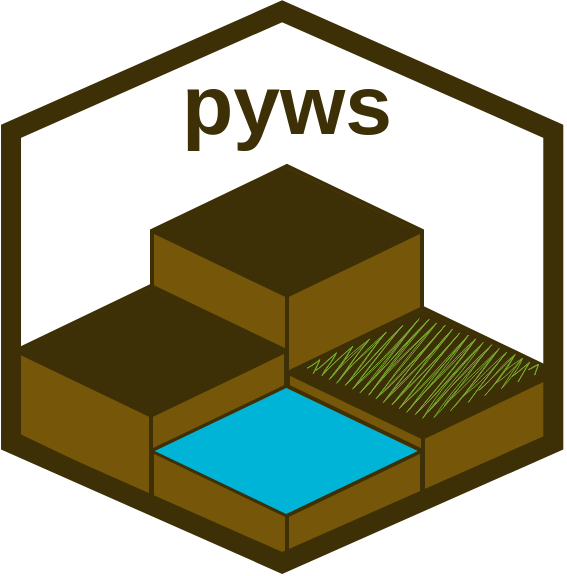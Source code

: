 <mxfile version="13.7.9" type="device"><diagram id="Hqa3ggejNFAUT5y_JU0l" name="Pagina-1"><mxGraphModel dx="838" dy="872" grid="1" gridSize="10" guides="1" tooltips="1" connect="1" arrows="1" fold="1" page="1" pageScale="1" pageWidth="250" pageHeight="350" math="0" shadow="0"><root><mxCell id="0"/><mxCell id="1" parent="0"/><mxCell id="esRrAbyKPl2yhqW-tONx-16" value="" style="html=1;whiteSpace=wrap;shape=isoCube2;backgroundOutline=1;isoAngle=15;fontColor=#ffffff;fillColor=#765709;strokeColor=#3D2F06;strokeWidth=2;" parent="1" vertex="1"><mxGeometry x="439" y="340" width="135" height="132" as="geometry"/></mxCell><mxCell id="esRrAbyKPl2yhqW-tONx-3" value="&lt;font style=&quot;font-size: 42px&quot;&gt;pyws&lt;/font&gt;" style="text;html=1;resizable=0;autosize=1;align=center;verticalAlign=middle;points=[];fillColor=none;strokeColor=none;rounded=0;fontStyle=1;fontSize=42;fontColor=#3D2F06;" parent="1" vertex="1"><mxGeometry x="446.09" y="280" width="120" height="60" as="geometry"/></mxCell><mxCell id="esRrAbyKPl2yhqW-tONx-21" value="" style="html=1;whiteSpace=wrap;shape=isoCube2;backgroundOutline=1;isoAngle=15;fontColor=#ffffff;fillColor=#765709;strokeColor=#3D2F06;strokeWidth=2;" parent="1" vertex="1"><mxGeometry x="507" y="411" width="135" height="95.5" as="geometry"/></mxCell><mxCell id="esRrAbyKPl2yhqW-tONx-22" value="²" style="html=1;whiteSpace=wrap;shape=isoCube2;backgroundOutline=1;isoAngle=15;fontColor=#ffffff;fillColor=#765709;strokeColor=#3D2F06;strokeWidth=2;" parent="1" vertex="1"><mxGeometry x="371" y="400" width="135" height="106.5" as="geometry"/></mxCell><mxCell id="esRrAbyKPl2yhqW-tONx-23" value="" style="html=1;whiteSpace=wrap;shape=isoCube2;backgroundOutline=1;isoAngle=15;fontColor=#ffffff;fillColor=#765709;strokeColor=#3D2F06;strokeWidth=2;" parent="1" vertex="1"><mxGeometry x="439" y="450" width="135" height="89" as="geometry"/></mxCell><mxCell id="b2jyLo8wrbdy5Zm74Aqi-25" value="" style="rhombus;whiteSpace=wrap;html=1;dashed=1;fontColor=#ffffff;strokeColor=none;fillColor=#00B4D7;" parent="1" vertex="1"><mxGeometry x="440.34" y="451" width="131.5" height="63" as="geometry"/></mxCell><mxCell id="esRrAbyKPl2yhqW-tONx-24" value="" style="rhombus;whiteSpace=wrap;html=1;dashed=1;fontColor=#ffffff;strokeColor=none;fillColor=#3D2F06;" parent="1" vertex="1"><mxGeometry x="372.75" y="401" width="131.5" height="63" as="geometry"/></mxCell><mxCell id="esRrAbyKPl2yhqW-tONx-25" value="" style="rhombus;whiteSpace=wrap;html=1;dashed=1;fontColor=#ffffff;strokeColor=none;fillColor=#3D2F06;" parent="1" vertex="1"><mxGeometry x="508.75" y="412" width="131.5" height="63" as="geometry"/></mxCell><mxCell id="esRrAbyKPl2yhqW-tONx-26" value="" style="rhombus;whiteSpace=wrap;html=1;dashed=1;fontColor=#ffffff;strokeColor=none;fillColor=#3D2F06;" parent="1" vertex="1"><mxGeometry x="440.5" y="341" width="131.5" height="63" as="geometry"/></mxCell><mxCell id="esRrAbyKPl2yhqW-tONx-28" value="" style="rhombus;whiteSpace=wrap;html=1;dashed=1;strokeColor=none;rounded=0;gradientColor=#ffffff;sketch=1;fillStyle=zigzag;fillColor=#7AAC32;" parent="1" vertex="1"><mxGeometry x="514.5" y="415.5" width="120" height="50" as="geometry"/></mxCell><mxCell id="Bm5LKA1MrUF_XaWyzQ9R-1" value="" style="shape=hexagon;perimeter=hexagonPerimeter2;whiteSpace=wrap;html=1;fixedSize=1;strokeColor=#3D2F06;strokeWidth=10;fontSize=180;rotation=-90;size=60;fontColor=#5CB6BF;labelBackgroundColor=#ffffff;fillColor=none;" parent="1" vertex="1"><mxGeometry x="366.16" y="265.0" width="275.84" height="271.13" as="geometry"/></mxCell></root></mxGraphModel></diagram></mxfile>
